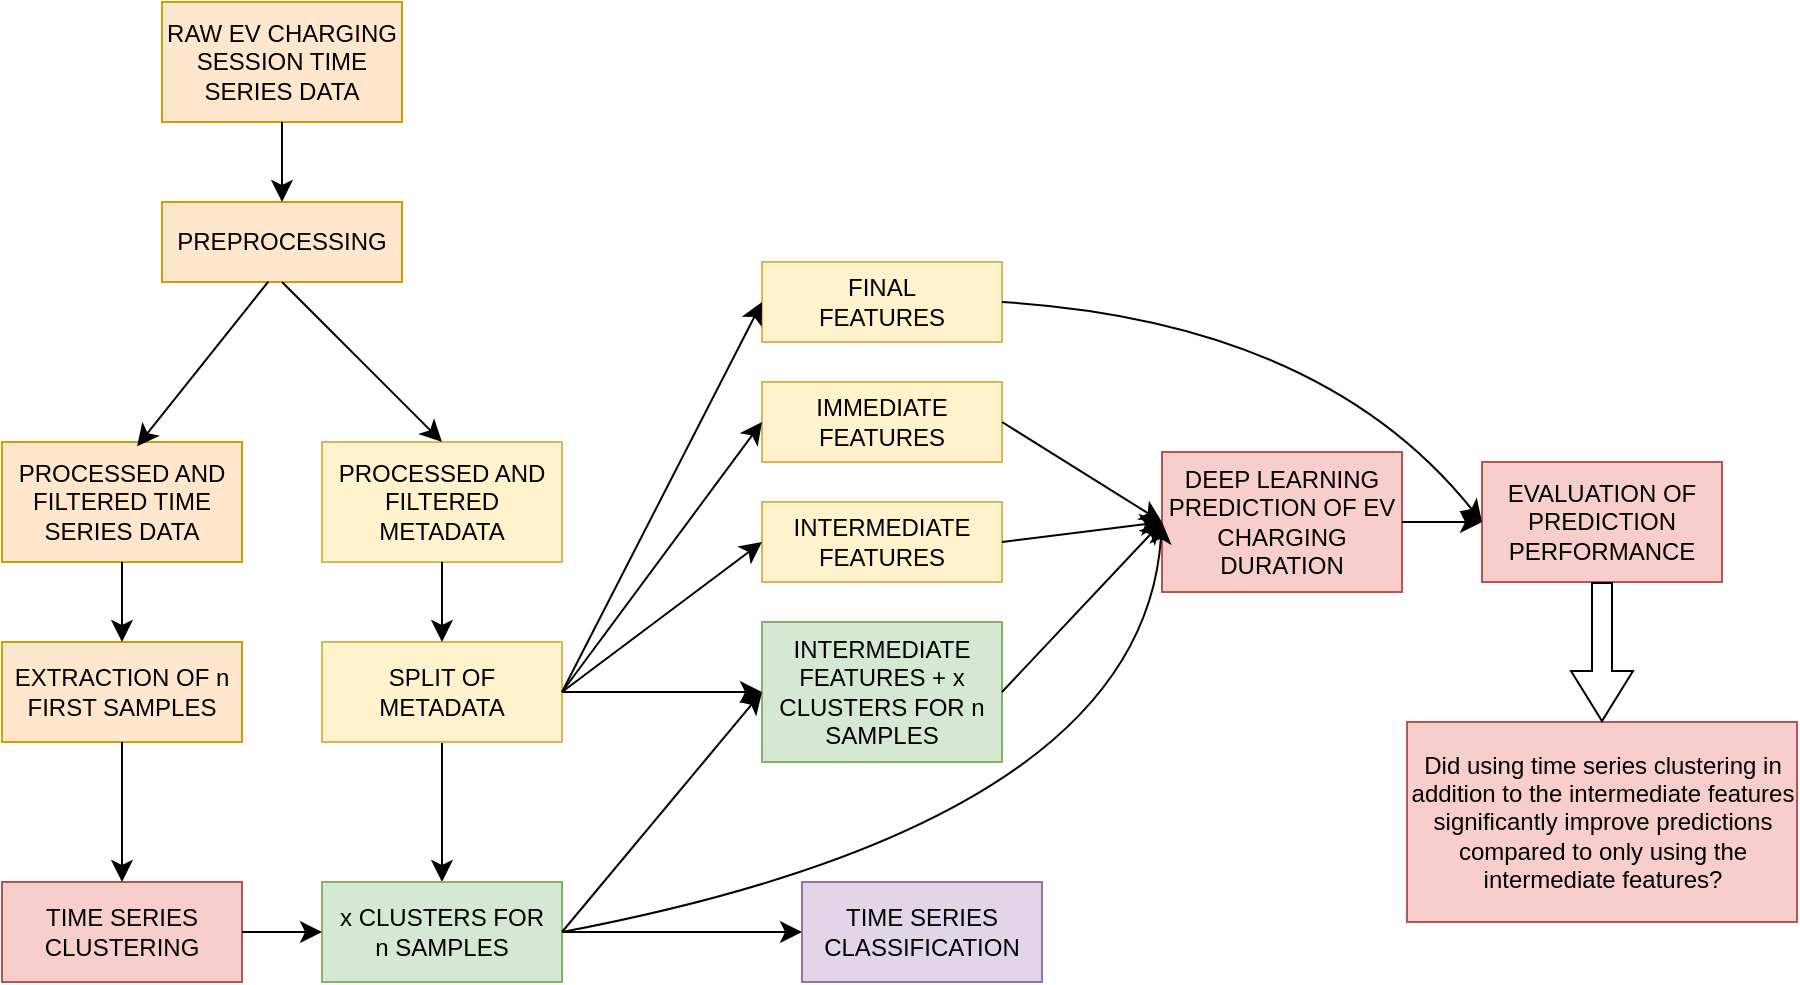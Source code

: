 <mxfile version="24.2.2" type="device">
  <diagram name="Page-1" id="4OJ_IPnhEWOtpemWdaCz">
    <mxGraphModel dx="1105" dy="611" grid="1" gridSize="10" guides="1" tooltips="1" connect="1" arrows="1" fold="1" page="1" pageScale="1" pageWidth="1169" pageHeight="827" math="0" shadow="0">
      <root>
        <mxCell id="0" />
        <mxCell id="1" parent="0" />
        <mxCell id="4_LKwFPAUBLemaZuebDp-1" value="RAW EV CHARGING SESSION TIME SERIES DATA" style="rounded=0;whiteSpace=wrap;html=1;fillColor=#ffe6cc;strokeColor=#d79b00;" vertex="1" parent="1">
          <mxGeometry x="80" y="20" width="120" height="60" as="geometry" />
        </mxCell>
        <mxCell id="4_LKwFPAUBLemaZuebDp-2" value="PREPROCESSING" style="rounded=0;whiteSpace=wrap;html=1;fillColor=#ffe6cc;strokeColor=#d79b00;" vertex="1" parent="1">
          <mxGeometry x="80" y="120" width="120" height="40" as="geometry" />
        </mxCell>
        <mxCell id="4_LKwFPAUBLemaZuebDp-3" value="" style="endArrow=classic;html=1;rounded=0;fontSize=12;startSize=8;endSize=8;curved=1;exitX=0.5;exitY=1;exitDx=0;exitDy=0;entryX=0.5;entryY=0;entryDx=0;entryDy=0;" edge="1" parent="1" source="4_LKwFPAUBLemaZuebDp-1" target="4_LKwFPAUBLemaZuebDp-2">
          <mxGeometry width="50" height="50" relative="1" as="geometry">
            <mxPoint x="230" y="280" as="sourcePoint" />
            <mxPoint x="280" y="230" as="targetPoint" />
          </mxGeometry>
        </mxCell>
        <mxCell id="4_LKwFPAUBLemaZuebDp-6" value="PROCESSED AND FILTERED TIME SERIES DATA" style="rounded=0;whiteSpace=wrap;html=1;fillColor=#ffe6cc;strokeColor=#d79b00;" vertex="1" parent="1">
          <mxGeometry y="240" width="120" height="60" as="geometry" />
        </mxCell>
        <mxCell id="4_LKwFPAUBLemaZuebDp-7" value="PROCESSED AND FILTERED METADATA" style="rounded=0;whiteSpace=wrap;html=1;fillColor=#fff2cc;strokeColor=#d6b656;" vertex="1" parent="1">
          <mxGeometry x="160" y="240" width="120" height="60" as="geometry" />
        </mxCell>
        <mxCell id="4_LKwFPAUBLemaZuebDp-10" value="" style="endArrow=classic;html=1;rounded=0;fontSize=12;startSize=8;endSize=8;curved=1;exitX=0.443;exitY=0.995;exitDx=0;exitDy=0;exitPerimeter=0;entryX=0.563;entryY=0.035;entryDx=0;entryDy=0;entryPerimeter=0;" edge="1" parent="1" source="4_LKwFPAUBLemaZuebDp-2" target="4_LKwFPAUBLemaZuebDp-6">
          <mxGeometry width="50" height="50" relative="1" as="geometry">
            <mxPoint x="130" y="250" as="sourcePoint" />
            <mxPoint x="180" y="200" as="targetPoint" />
          </mxGeometry>
        </mxCell>
        <mxCell id="4_LKwFPAUBLemaZuebDp-12" value="" style="endArrow=classic;html=1;rounded=0;fontSize=12;startSize=8;endSize=8;curved=1;exitX=0.5;exitY=1;exitDx=0;exitDy=0;entryX=0.5;entryY=0;entryDx=0;entryDy=0;" edge="1" parent="1" source="4_LKwFPAUBLemaZuebDp-2" target="4_LKwFPAUBLemaZuebDp-7">
          <mxGeometry width="50" height="50" relative="1" as="geometry">
            <mxPoint x="130" y="250" as="sourcePoint" />
            <mxPoint x="180" y="200" as="targetPoint" />
          </mxGeometry>
        </mxCell>
        <mxCell id="4_LKwFPAUBLemaZuebDp-13" value="EXTRACTION OF n FIRST SAMPLES" style="rounded=0;whiteSpace=wrap;html=1;fillColor=#ffe6cc;strokeColor=#d79b00;" vertex="1" parent="1">
          <mxGeometry y="340" width="120" height="50" as="geometry" />
        </mxCell>
        <mxCell id="4_LKwFPAUBLemaZuebDp-29" value="" style="edgeStyle=none;curved=1;rounded=0;orthogonalLoop=1;jettySize=auto;html=1;fontSize=12;startSize=8;endSize=8;entryX=0.5;entryY=0;entryDx=0;entryDy=0;" edge="1" parent="1" source="4_LKwFPAUBLemaZuebDp-14" target="4_LKwFPAUBLemaZuebDp-27">
          <mxGeometry relative="1" as="geometry" />
        </mxCell>
        <mxCell id="4_LKwFPAUBLemaZuebDp-14" value="SPLIT OF METADATA" style="rounded=0;whiteSpace=wrap;html=1;fillColor=#fff2cc;strokeColor=#d6b656;" vertex="1" parent="1">
          <mxGeometry x="160" y="340" width="120" height="50" as="geometry" />
        </mxCell>
        <mxCell id="4_LKwFPAUBLemaZuebDp-15" value="" style="endArrow=classic;html=1;rounded=0;fontSize=12;startSize=8;endSize=8;curved=1;exitX=0.5;exitY=1;exitDx=0;exitDy=0;" edge="1" parent="1" source="4_LKwFPAUBLemaZuebDp-6" target="4_LKwFPAUBLemaZuebDp-13">
          <mxGeometry width="50" height="50" relative="1" as="geometry">
            <mxPoint x="180" y="310" as="sourcePoint" />
            <mxPoint x="230" y="260" as="targetPoint" />
          </mxGeometry>
        </mxCell>
        <mxCell id="4_LKwFPAUBLemaZuebDp-16" value="" style="endArrow=classic;html=1;rounded=0;fontSize=12;startSize=8;endSize=8;curved=1;entryX=0.5;entryY=0;entryDx=0;entryDy=0;exitX=0.5;exitY=1;exitDx=0;exitDy=0;" edge="1" parent="1" source="4_LKwFPAUBLemaZuebDp-7" target="4_LKwFPAUBLemaZuebDp-14">
          <mxGeometry width="50" height="50" relative="1" as="geometry">
            <mxPoint x="180" y="310" as="sourcePoint" />
            <mxPoint x="230" y="260" as="targetPoint" />
          </mxGeometry>
        </mxCell>
        <mxCell id="4_LKwFPAUBLemaZuebDp-17" value="TIME SERIES CLUSTERING" style="rounded=0;whiteSpace=wrap;html=1;fillColor=#f8cecc;strokeColor=#b85450;" vertex="1" parent="1">
          <mxGeometry y="460" width="120" height="50" as="geometry" />
        </mxCell>
        <mxCell id="4_LKwFPAUBLemaZuebDp-18" value="INTERMEDIATE FEATURES + x CLUSTERS FOR n SAMPLES" style="rounded=0;whiteSpace=wrap;html=1;fillColor=#d5e8d4;strokeColor=#82b366;" vertex="1" parent="1">
          <mxGeometry x="380" y="330" width="120" height="70" as="geometry" />
        </mxCell>
        <mxCell id="4_LKwFPAUBLemaZuebDp-19" value="INTERMEDIATE FEATURES" style="rounded=0;whiteSpace=wrap;html=1;fillColor=#fff2cc;strokeColor=#d6b656;" vertex="1" parent="1">
          <mxGeometry x="380" y="270" width="120" height="40" as="geometry" />
        </mxCell>
        <mxCell id="4_LKwFPAUBLemaZuebDp-20" value="IMMEDIATE FEATURES" style="rounded=0;whiteSpace=wrap;html=1;fillColor=#fff2cc;strokeColor=#d6b656;" vertex="1" parent="1">
          <mxGeometry x="380" y="210" width="120" height="40" as="geometry" />
        </mxCell>
        <mxCell id="4_LKwFPAUBLemaZuebDp-21" value="FINAL&lt;div&gt;FEATURES&lt;/div&gt;" style="rounded=0;whiteSpace=wrap;html=1;fillColor=#fff2cc;strokeColor=#d6b656;" vertex="1" parent="1">
          <mxGeometry x="380" y="150" width="120" height="40" as="geometry" />
        </mxCell>
        <mxCell id="4_LKwFPAUBLemaZuebDp-22" value="" style="endArrow=classic;html=1;rounded=0;fontSize=12;startSize=8;endSize=8;curved=1;exitX=0.5;exitY=1;exitDx=0;exitDy=0;entryX=0.5;entryY=0;entryDx=0;entryDy=0;" edge="1" parent="1" source="4_LKwFPAUBLemaZuebDp-13" target="4_LKwFPAUBLemaZuebDp-17">
          <mxGeometry width="50" height="50" relative="1" as="geometry">
            <mxPoint x="250" y="290" as="sourcePoint" />
            <mxPoint x="300" y="240" as="targetPoint" />
          </mxGeometry>
        </mxCell>
        <mxCell id="4_LKwFPAUBLemaZuebDp-23" value="" style="endArrow=classic;html=1;rounded=0;fontSize=12;startSize=8;endSize=8;curved=1;exitX=1;exitY=0.5;exitDx=0;exitDy=0;entryX=0;entryY=0.5;entryDx=0;entryDy=0;" edge="1" parent="1" source="4_LKwFPAUBLemaZuebDp-14" target="4_LKwFPAUBLemaZuebDp-21">
          <mxGeometry width="50" height="50" relative="1" as="geometry">
            <mxPoint x="250" y="290" as="sourcePoint" />
            <mxPoint x="300" y="240" as="targetPoint" />
          </mxGeometry>
        </mxCell>
        <mxCell id="4_LKwFPAUBLemaZuebDp-24" value="" style="endArrow=classic;html=1;rounded=0;fontSize=12;startSize=8;endSize=8;curved=1;exitX=1;exitY=0.5;exitDx=0;exitDy=0;entryX=0;entryY=0.5;entryDx=0;entryDy=0;" edge="1" parent="1" source="4_LKwFPAUBLemaZuebDp-14" target="4_LKwFPAUBLemaZuebDp-20">
          <mxGeometry width="50" height="50" relative="1" as="geometry">
            <mxPoint x="250" y="290" as="sourcePoint" />
            <mxPoint x="300" y="240" as="targetPoint" />
          </mxGeometry>
        </mxCell>
        <mxCell id="4_LKwFPAUBLemaZuebDp-25" value="" style="endArrow=classic;html=1;rounded=0;fontSize=12;startSize=8;endSize=8;curved=1;entryX=0;entryY=0.5;entryDx=0;entryDy=0;exitX=1;exitY=0.5;exitDx=0;exitDy=0;" edge="1" parent="1" source="4_LKwFPAUBLemaZuebDp-14" target="4_LKwFPAUBLemaZuebDp-19">
          <mxGeometry width="50" height="50" relative="1" as="geometry">
            <mxPoint x="280" y="360" as="sourcePoint" />
            <mxPoint x="300" y="240" as="targetPoint" />
          </mxGeometry>
        </mxCell>
        <mxCell id="4_LKwFPAUBLemaZuebDp-26" value="" style="endArrow=classic;html=1;rounded=0;fontSize=12;startSize=8;endSize=8;curved=1;exitX=1;exitY=0.5;exitDx=0;exitDy=0;entryX=0;entryY=0.5;entryDx=0;entryDy=0;" edge="1" parent="1" source="4_LKwFPAUBLemaZuebDp-14" target="4_LKwFPAUBLemaZuebDp-18">
          <mxGeometry width="50" height="50" relative="1" as="geometry">
            <mxPoint x="250" y="290" as="sourcePoint" />
            <mxPoint x="300" y="240" as="targetPoint" />
          </mxGeometry>
        </mxCell>
        <mxCell id="4_LKwFPAUBLemaZuebDp-27" value="x CLUSTERS FOR&lt;div&gt;n SAMPLES&lt;/div&gt;" style="rounded=0;whiteSpace=wrap;html=1;fillColor=#d5e8d4;strokeColor=#82b366;" vertex="1" parent="1">
          <mxGeometry x="160" y="460" width="120" height="50" as="geometry" />
        </mxCell>
        <mxCell id="4_LKwFPAUBLemaZuebDp-28" value="TIME SERIES CLASSIFICATION" style="rounded=0;whiteSpace=wrap;html=1;fillColor=#e1d5e7;strokeColor=#9673a6;" vertex="1" parent="1">
          <mxGeometry x="400" y="460" width="120" height="50" as="geometry" />
        </mxCell>
        <mxCell id="4_LKwFPAUBLemaZuebDp-30" value="" style="endArrow=classic;html=1;rounded=0;fontSize=12;startSize=8;endSize=8;curved=1;exitX=1;exitY=0.5;exitDx=0;exitDy=0;entryX=0;entryY=0.5;entryDx=0;entryDy=0;" edge="1" parent="1" source="4_LKwFPAUBLemaZuebDp-17" target="4_LKwFPAUBLemaZuebDp-27">
          <mxGeometry width="50" height="50" relative="1" as="geometry">
            <mxPoint x="190" y="400" as="sourcePoint" />
            <mxPoint x="240" y="350" as="targetPoint" />
          </mxGeometry>
        </mxCell>
        <mxCell id="4_LKwFPAUBLemaZuebDp-32" value="" style="endArrow=classic;html=1;rounded=0;fontSize=12;startSize=8;endSize=8;curved=1;entryX=0;entryY=0.5;entryDx=0;entryDy=0;" edge="1" parent="1" source="4_LKwFPAUBLemaZuebDp-27" target="4_LKwFPAUBLemaZuebDp-28">
          <mxGeometry width="50" height="50" relative="1" as="geometry">
            <mxPoint x="190" y="400" as="sourcePoint" />
            <mxPoint x="240" y="350" as="targetPoint" />
          </mxGeometry>
        </mxCell>
        <mxCell id="4_LKwFPAUBLemaZuebDp-33" value="DEEP LEARNING PREDICTION OF EV CHARGING DURATION" style="rounded=0;whiteSpace=wrap;html=1;fillColor=#f8cecc;strokeColor=#b85450;" vertex="1" parent="1">
          <mxGeometry x="580" y="245" width="120" height="70" as="geometry" />
        </mxCell>
        <mxCell id="4_LKwFPAUBLemaZuebDp-34" value="" style="endArrow=classic;html=1;rounded=0;fontSize=12;startSize=8;endSize=8;curved=1;exitX=1;exitY=0.5;exitDx=0;exitDy=0;" edge="1" parent="1" source="4_LKwFPAUBLemaZuebDp-18">
          <mxGeometry width="50" height="50" relative="1" as="geometry">
            <mxPoint x="570" y="370" as="sourcePoint" />
            <mxPoint x="580" y="280" as="targetPoint" />
          </mxGeometry>
        </mxCell>
        <mxCell id="4_LKwFPAUBLemaZuebDp-36" value="" style="endArrow=classic;html=1;rounded=0;fontSize=12;startSize=8;endSize=8;curved=1;entryX=0;entryY=0.5;entryDx=0;entryDy=0;exitX=1;exitY=0.5;exitDx=0;exitDy=0;" edge="1" parent="1" source="4_LKwFPAUBLemaZuebDp-27" target="4_LKwFPAUBLemaZuebDp-33">
          <mxGeometry width="50" height="50" relative="1" as="geometry">
            <mxPoint x="280" y="450" as="sourcePoint" />
            <mxPoint x="510" y="380" as="targetPoint" />
            <Array as="points">
              <mxPoint x="570" y="430" />
            </Array>
          </mxGeometry>
        </mxCell>
        <mxCell id="4_LKwFPAUBLemaZuebDp-37" value="" style="endArrow=classic;html=1;rounded=0;fontSize=12;startSize=8;endSize=8;curved=1;exitX=1;exitY=0.5;exitDx=0;exitDy=0;entryX=0;entryY=0.5;entryDx=0;entryDy=0;" edge="1" parent="1" source="4_LKwFPAUBLemaZuebDp-19" target="4_LKwFPAUBLemaZuebDp-33">
          <mxGeometry width="50" height="50" relative="1" as="geometry">
            <mxPoint x="460" y="430" as="sourcePoint" />
            <mxPoint x="570" y="350" as="targetPoint" />
          </mxGeometry>
        </mxCell>
        <mxCell id="4_LKwFPAUBLemaZuebDp-38" value="" style="endArrow=classic;html=1;rounded=0;fontSize=12;startSize=8;endSize=8;curved=1;exitX=1;exitY=0.5;exitDx=0;exitDy=0;entryX=0;entryY=0.5;entryDx=0;entryDy=0;" edge="1" parent="1" source="4_LKwFPAUBLemaZuebDp-20" target="4_LKwFPAUBLemaZuebDp-33">
          <mxGeometry width="50" height="50" relative="1" as="geometry">
            <mxPoint x="460" y="430" as="sourcePoint" />
            <mxPoint x="580" y="310" as="targetPoint" />
          </mxGeometry>
        </mxCell>
        <mxCell id="4_LKwFPAUBLemaZuebDp-40" value="EVALUATION OF PREDICTION PERFORMANCE" style="rounded=0;whiteSpace=wrap;html=1;fillColor=#f8cecc;strokeColor=#b85450;" vertex="1" parent="1">
          <mxGeometry x="740" y="250" width="120" height="60" as="geometry" />
        </mxCell>
        <mxCell id="4_LKwFPAUBLemaZuebDp-41" value="" style="endArrow=classic;html=1;rounded=0;fontSize=12;startSize=8;endSize=8;curved=1;exitX=1;exitY=0.5;exitDx=0;exitDy=0;entryX=0;entryY=0.5;entryDx=0;entryDy=0;" edge="1" parent="1" source="4_LKwFPAUBLemaZuebDp-33" target="4_LKwFPAUBLemaZuebDp-40">
          <mxGeometry width="50" height="50" relative="1" as="geometry">
            <mxPoint x="580" y="290" as="sourcePoint" />
            <mxPoint x="630" y="240" as="targetPoint" />
          </mxGeometry>
        </mxCell>
        <mxCell id="4_LKwFPAUBLemaZuebDp-42" value="" style="endArrow=classic;html=1;rounded=0;fontSize=12;startSize=8;endSize=8;curved=1;exitX=1;exitY=0.5;exitDx=0;exitDy=0;entryX=0;entryY=0.5;entryDx=0;entryDy=0;" edge="1" parent="1" source="4_LKwFPAUBLemaZuebDp-21" target="4_LKwFPAUBLemaZuebDp-40">
          <mxGeometry width="50" height="50" relative="1" as="geometry">
            <mxPoint x="580" y="290" as="sourcePoint" />
            <mxPoint x="630" y="240" as="targetPoint" />
            <Array as="points">
              <mxPoint x="660" y="180" />
            </Array>
          </mxGeometry>
        </mxCell>
        <mxCell id="4_LKwFPAUBLemaZuebDp-43" style="edgeStyle=none;curved=1;rounded=0;orthogonalLoop=1;jettySize=auto;html=1;exitX=0.5;exitY=1;exitDx=0;exitDy=0;fontSize=12;startSize=8;endSize=8;" edge="1" parent="1" source="4_LKwFPAUBLemaZuebDp-18" target="4_LKwFPAUBLemaZuebDp-18">
          <mxGeometry relative="1" as="geometry" />
        </mxCell>
        <mxCell id="4_LKwFPAUBLemaZuebDp-44" value="Did using time series clustering in addition to the intermediate features significantly improve predictions compared to only using the intermediate features?" style="rounded=0;whiteSpace=wrap;html=1;fillColor=#f8cecc;strokeColor=#b85450;" vertex="1" parent="1">
          <mxGeometry x="702.5" y="380" width="195" height="100" as="geometry" />
        </mxCell>
        <mxCell id="4_LKwFPAUBLemaZuebDp-45" value="" style="shape=flexArrow;endArrow=classic;html=1;rounded=0;fontSize=12;startSize=8;endSize=8;curved=1;exitX=0.5;exitY=1;exitDx=0;exitDy=0;entryX=0.5;entryY=0;entryDx=0;entryDy=0;" edge="1" parent="1" source="4_LKwFPAUBLemaZuebDp-40" target="4_LKwFPAUBLemaZuebDp-44">
          <mxGeometry width="50" height="50" relative="1" as="geometry">
            <mxPoint x="660" y="510" as="sourcePoint" />
            <mxPoint x="710" y="460" as="targetPoint" />
          </mxGeometry>
        </mxCell>
        <mxCell id="4_LKwFPAUBLemaZuebDp-46" value="" style="endArrow=classic;html=1;rounded=0;fontSize=12;startSize=8;endSize=8;curved=1;exitX=1;exitY=0.5;exitDx=0;exitDy=0;entryX=0;entryY=0.5;entryDx=0;entryDy=0;" edge="1" parent="1" source="4_LKwFPAUBLemaZuebDp-27" target="4_LKwFPAUBLemaZuebDp-18">
          <mxGeometry width="50" height="50" relative="1" as="geometry">
            <mxPoint x="520" y="240" as="sourcePoint" />
            <mxPoint x="570" y="190" as="targetPoint" />
          </mxGeometry>
        </mxCell>
      </root>
    </mxGraphModel>
  </diagram>
</mxfile>
